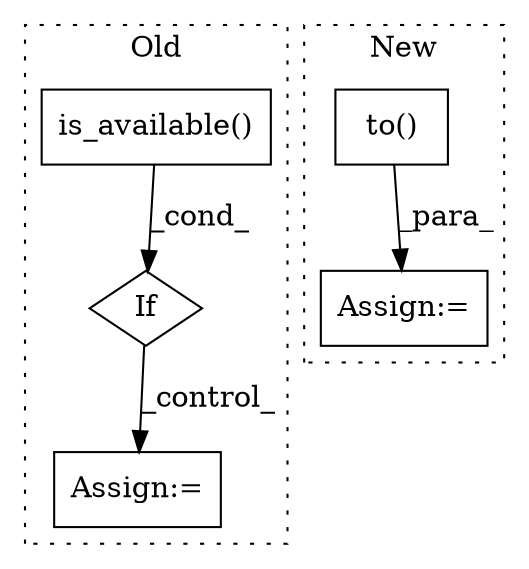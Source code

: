 digraph G {
subgraph cluster0 {
1 [label="is_available()" a="75" s="3046" l="25" shape="box"];
3 [label="If" a="96" s="3025" l="3" shape="diamond"];
4 [label="Assign:=" a="68" s="3091" l="3" shape="box"];
label = "Old";
style="dotted";
}
subgraph cluster1 {
2 [label="to()" a="75" s="3136,3161" l="14,1" shape="box"];
5 [label="Assign:=" a="68" s="3133" l="3" shape="box"];
label = "New";
style="dotted";
}
1 -> 3 [label="_cond_"];
2 -> 5 [label="_para_"];
3 -> 4 [label="_control_"];
}